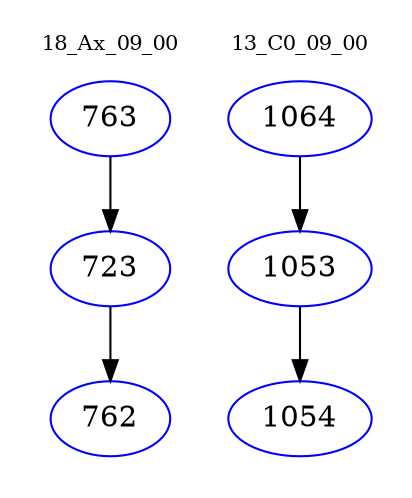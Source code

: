 digraph{
subgraph cluster_0 {
color = white
label = "18_Ax_09_00";
fontsize=10;
T0_763 [label="763", color="blue"]
T0_763 -> T0_723 [color="black"]
T0_723 [label="723", color="blue"]
T0_723 -> T0_762 [color="black"]
T0_762 [label="762", color="blue"]
}
subgraph cluster_1 {
color = white
label = "13_C0_09_00";
fontsize=10;
T1_1064 [label="1064", color="blue"]
T1_1064 -> T1_1053 [color="black"]
T1_1053 [label="1053", color="blue"]
T1_1053 -> T1_1054 [color="black"]
T1_1054 [label="1054", color="blue"]
}
}
